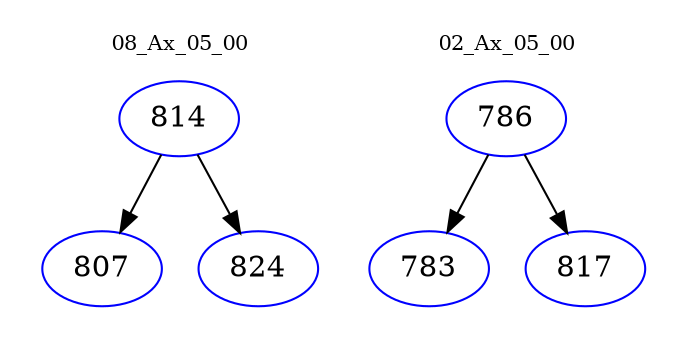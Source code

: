 digraph{
subgraph cluster_0 {
color = white
label = "08_Ax_05_00";
fontsize=10;
T0_814 [label="814", color="blue"]
T0_814 -> T0_807 [color="black"]
T0_807 [label="807", color="blue"]
T0_814 -> T0_824 [color="black"]
T0_824 [label="824", color="blue"]
}
subgraph cluster_1 {
color = white
label = "02_Ax_05_00";
fontsize=10;
T1_786 [label="786", color="blue"]
T1_786 -> T1_783 [color="black"]
T1_783 [label="783", color="blue"]
T1_786 -> T1_817 [color="black"]
T1_817 [label="817", color="blue"]
}
}
